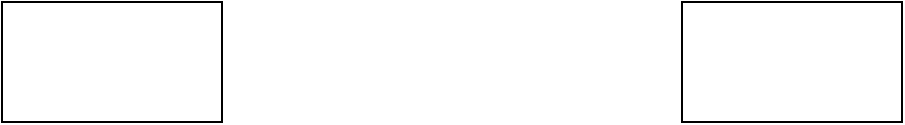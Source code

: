 <mxfile version="21.0.2" type="github">
  <diagram name="Halaman-1" id="8Q7ZQFLgJwUDAVGEwQ4Y">
    <mxGraphModel dx="378" dy="734" grid="1" gridSize="10" guides="1" tooltips="1" connect="1" arrows="1" fold="1" page="1" pageScale="1" pageWidth="827" pageHeight="1169" math="0" shadow="0">
      <root>
        <mxCell id="0" />
        <mxCell id="1" parent="0" />
        <mxCell id="iL5lUZW5ViCElGD53zwG-1" value="" style="rounded=0;whiteSpace=wrap;html=1;" vertex="1" parent="1">
          <mxGeometry x="580" y="230" width="110" height="60" as="geometry" />
        </mxCell>
        <mxCell id="iL5lUZW5ViCElGD53zwG-4" value="" style="rounded=0;whiteSpace=wrap;html=1;" vertex="1" parent="1">
          <mxGeometry x="240" y="230" width="110" height="60" as="geometry" />
        </mxCell>
      </root>
    </mxGraphModel>
  </diagram>
</mxfile>
